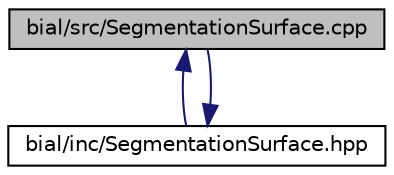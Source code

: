 digraph "bial/src/SegmentationSurface.cpp"
{
  edge [fontname="Helvetica",fontsize="10",labelfontname="Helvetica",labelfontsize="10"];
  node [fontname="Helvetica",fontsize="10",shape=record];
  Node1 [label="bial/src/SegmentationSurface.cpp",height=0.2,width=0.4,color="black", fillcolor="grey75", style="filled", fontcolor="black"];
  Node1 -> Node2 [dir="back",color="midnightblue",fontsize="10",style="solid",fontname="Helvetica"];
  Node2 [label="bial/inc/SegmentationSurface.hpp",height=0.2,width=0.4,color="black", fillcolor="white", style="filled",URL="$_segmentation_surface_8hpp.html"];
  Node2 -> Node1 [dir="back",color="midnightblue",fontsize="10",style="solid",fontname="Helvetica"];
}
